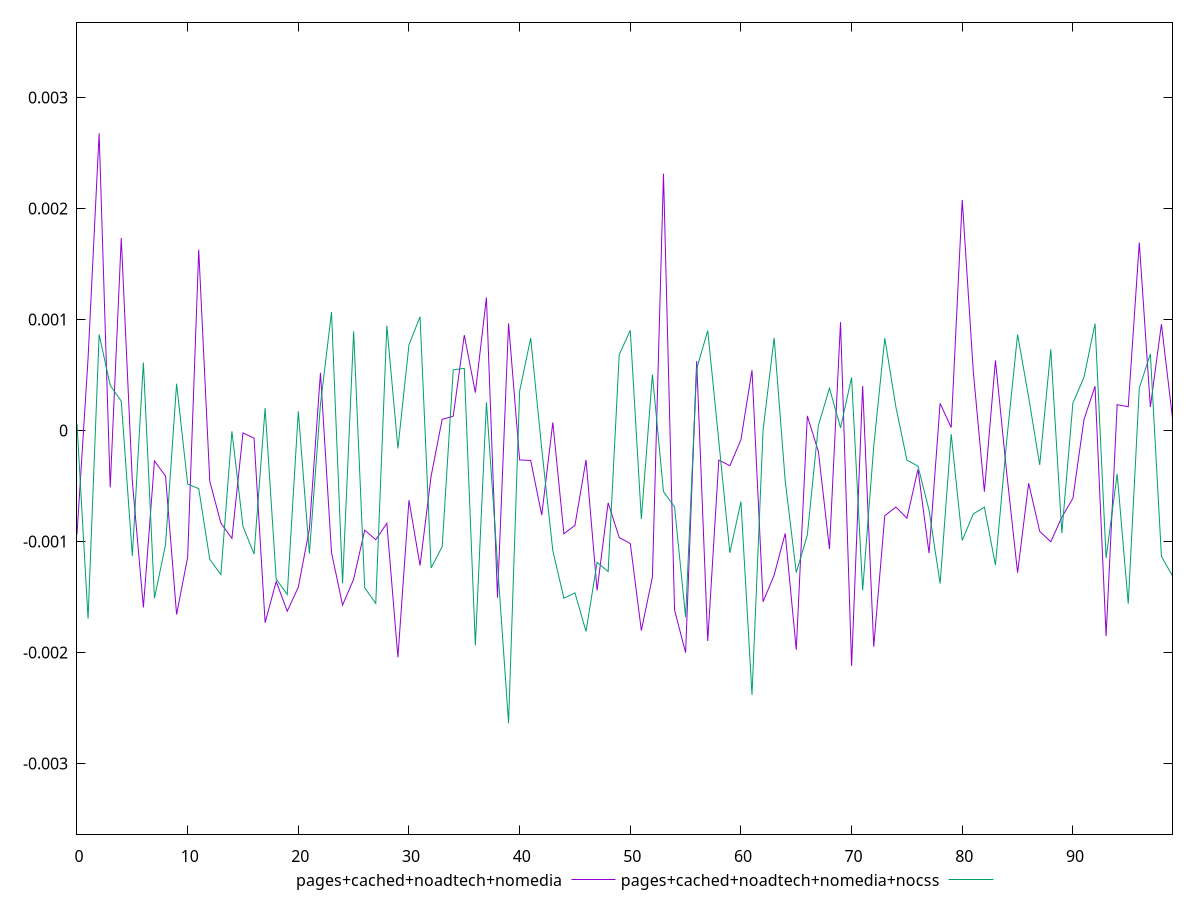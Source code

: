 reset

$pagesCachedNoadtechNomedia <<EOF
0 -0.0009351146508133514
1 0.0006503799705527705
2 0.0026782704822020955
3 -0.0005134978445661909
4 0.0017345244927342665
5 -0.0004586047859282516
6 -0.0015943262824465669
7 -0.00027510770999352173
8 -0.0004104108013324356
9 -0.0016578829448643361
10 -0.001141924249787505
11 0.001628327953935979
12 -0.0004574003574590249
13 -0.0008337363347424131
14 -0.0009730875170860845
15 -0.0000218256539412506
16 -0.00006889706282935393
17 -0.0017318586495938806
18 -0.0013606925823227089
19 -0.0016284723681462962
20 -0.0014116252772386096
21 -0.0008895390412437115
22 0.0005195919047024045
23 -0.0011002804874187912
24 -0.0015733572398198995
25 -0.0013404153588637696
26 -0.0008977373673992308
27 -0.0009842435019008055
28 -0.0008361716273139252
29 -0.002043618456860468
30 -0.0006282432421838699
31 -0.0012173989099897586
32 -0.0004124759419312202
33 0.00010018258453088433
34 0.00012904764459341998
35 0.0008593687178111606
36 0.0003413178704619463
37 0.0011978144152438733
38 -0.001507144932663748
39 0.0009644981226406113
40 -0.00026575951805939325
41 -0.0002700610915860593
42 -0.0007626630975394177
43 0.00007230831720965256
44 -0.0009312124099840383
45 -0.0008542379663814215
46 -0.00026558651072485976
47 -0.0014414612569269062
48 -0.0006520736977351885
49 -0.0009652699561674028
50 -0.0010179477529484505
51 -0.0018025919229167063
52 -0.0013201016485980348
53 0.0023140682546835636
54 -0.0016175049432933797
55 -0.0020022423704928196
56 0.000624813219083282
57 -0.0018971699863259103
58 -0.0002666035499263003
59 -0.00031763184024964
60 -0.0000828779512396155
61 0.0005435283856190113
62 -0.0015433429972578313
63 -0.0013036170556370871
64 -0.0009274653154802443
65 -0.0019762822155492132
66 0.00013142227305854292
67 -0.00018960284650663042
68 -0.0010680817437334316
69 0.000976228577042873
70 -0.002121160905287481
71 0.00040095612495902875
72 -0.0019489351518631765
73 -0.0007684129914888093
74 -0.0006898166636690739
75 -0.0007905288735178317
76 -0.0003498820631623703
77 -0.0011059015922197935
78 0.0002439901360091987
79 0.000026628891776883658
80 0.0020773438433800287
81 0.0005276378823050356
82 -0.0005513072021504075
83 0.0006311762942897203
84 -0.00036528373243363
85 -0.0012820882059142466
86 -0.0004751941057889306
87 -0.0009088348886063746
88 -0.0010029429550120642
89 -0.000781881264066106
90 -0.0006108223303396346
91 0.00009825215852566626
92 0.00039809715551193474
93 -0.0018530376661613382
94 0.00023277619215293454
95 0.00021399715935428807
96 0.001693476200977371
97 0.0002116313332236561
98 0.0009584222314713712
99 0.00011030280931779158
EOF

$pagesCachedNoadtechNomediaNocss <<EOF
0 0.000057050441796738933
1 -0.0016958380151216423
2 0.0008648046599253119
3 0.0004069655122831008
4 0.0002637458999404631
5 -0.0011298803791116162
6 0.0006120636594222773
7 -0.0015114571537291255
8 -0.001029415753392659
9 0.0004213321277666722
10 -0.00048357242079546047
11 -0.0005239493860818171
12 -0.0011612361846852486
13 -0.0012979954515557996
14 -0.00000731220169849986
15 -0.0008646041074699372
16 -0.00111325600909331
17 0.00020151036919117195
18 -0.001338469325255059
19 -0.0014783453851305356
20 0.00017230150414617172
21 -0.0011089704257322911
22 0.0002345349528764064
23 0.0010666651146040624
24 -0.0013771363097523576
25 0.0008924849858327012
26 -0.001418390022576243
27 -0.001558280035407577
28 0.0009446585415965131
29 -0.00016160213087405216
30 0.0007720265574549835
31 0.001025673921290693
32 -0.0012390854941057925
33 -0.001047315816219807
34 0.0005469946000164323
35 0.0005592807909334454
36 -0.0019373988777106187
37 0.0002529141726552199
38 -0.0012019688958219248
39 -0.0026374256730089664
40 0.0003548274404306086
41 0.0008329934307351135
42 -0.00016724286277878462
43 -0.001083271759674203
44 -0.001512084002822175
45 -0.001463100127165317
46 -0.0018112442378531734
47 -0.0011878216747872976
48 -0.0012714794553419862
49 0.0006841540407374732
50 0.0009023082607490497
51 -0.0007976037855238476
52 0.0005030416385853394
53 -0.000550552405099735
54 -0.0006893049746298612
55 -0.0016828121838011877
56 0.0005551275943016749
57 0.0009003753786566849
58 -0.0000960481254772598
59 -0.001102326985626411
60 -0.000640440533986835
61 -0.002382457624544445
62 0.000002162660617655715
63 0.0008349151099732805
64 -0.00045302860113886553
65 -0.0012804196727597716
66 -0.000941973417680441
67 0.00004506307932410428
68 0.00038173563664395464
69 0.000024216013356834905
70 0.0004772479172139389
71 -0.001440206525955231
72 -0.00014360748948171395
73 0.0008317385783273353
74 0.00021296211749156704
75 -0.0002667775984028224
76 -0.00032156622284883684
77 -0.0007180533182638893
78 -0.001380039617889519
79 -0.00003286553332670014
80 -0.0009906902601666176
81 -0.0007514083035566547
82 -0.0006914637487539753
83 -0.0012121789924890735
84 -0.0001084469919779056
85 0.0008647544094031907
86 0.0003009911137060291
87 -0.0003105501174557844
88 0.0007313499052494045
89 -0.0009251233879162574
90 0.00024802459763891905
91 0.0004790852593329231
92 0.0009627336182154757
93 -0.0011494545563824558
94 -0.0003910582269196321
95 -0.0015610266833850355
96 0.00038275578004654876
97 0.0006897713657779997
98 -0.001134643780186398
99 -0.0013107078922483773
EOF

set key outside below
set xrange [0:99]
set yrange [-0.0036374256730089664:0.0036782704822020955]
set trange [-0.0036374256730089664:0.0036782704822020955]
set terminal svg size 640, 520 enhanced background rgb 'white'
set output "report_00019_2021-02-10T18-14-37.922Z//meta/pScore-difference/comparison/line/3_vs_4.svg"

plot $pagesCachedNoadtechNomedia title "pages+cached+noadtech+nomedia" with line, \
     $pagesCachedNoadtechNomediaNocss title "pages+cached+noadtech+nomedia+nocss" with line

reset
